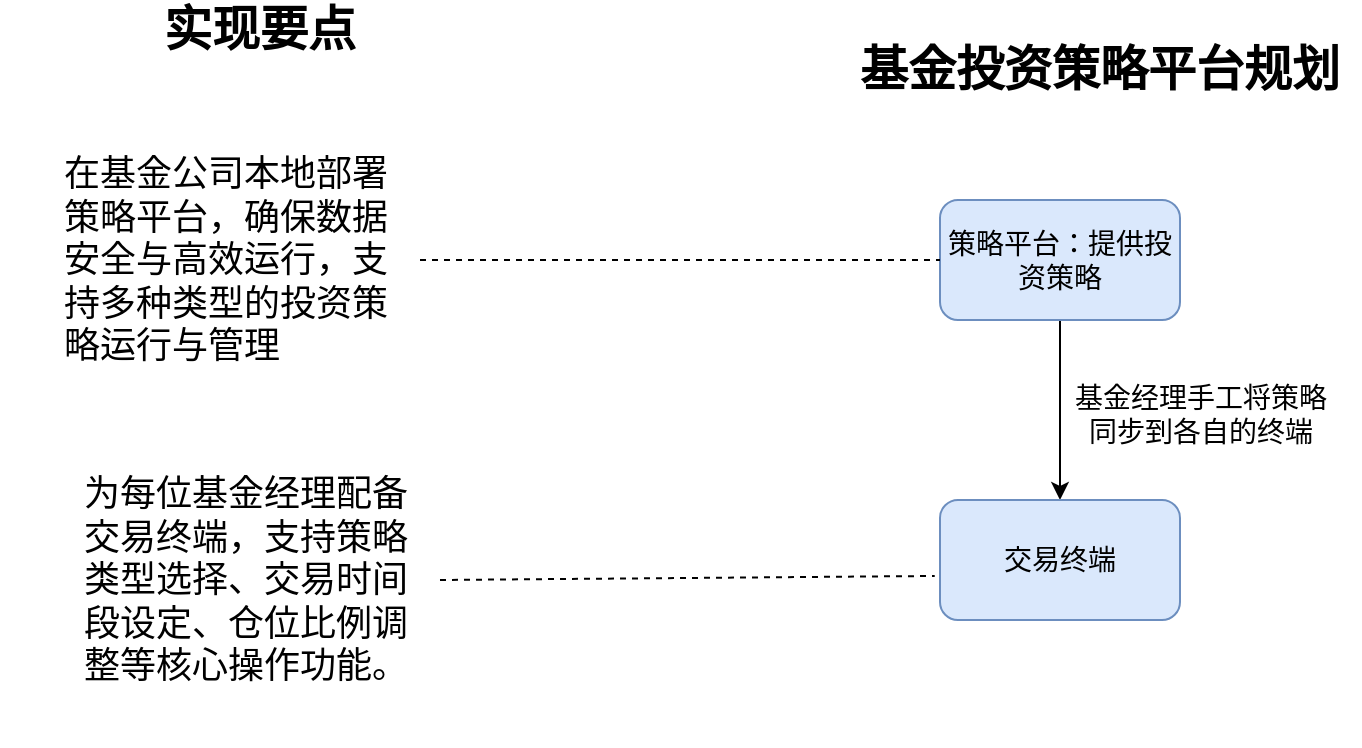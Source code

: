<mxfile version="26.2.9">
  <diagram name="第 1 页" id="C2s2GQ9QpMTDG4sn4nTJ">
    <mxGraphModel dx="2106" dy="2191" grid="1" gridSize="10" guides="1" tooltips="1" connect="1" arrows="1" fold="1" page="1" pageScale="1" pageWidth="827" pageHeight="1169" math="0" shadow="0">
      <root>
        <mxCell id="0" />
        <mxCell id="1" parent="0" />
        <mxCell id="XIK3aIZI7pEMBTjQCiah-1" value="基金投资策略平台规划" style="text;html=1;align=center;verticalAlign=middle;whiteSpace=wrap;rounded=0;fontSize=24;fontStyle=1" vertex="1" parent="1">
          <mxGeometry x="290" y="-1110" width="260" height="30" as="geometry" />
        </mxCell>
        <mxCell id="XIK3aIZI7pEMBTjQCiah-13" value="" style="edgeStyle=orthogonalEdgeStyle;rounded=0;orthogonalLoop=1;jettySize=auto;html=1;" edge="1" parent="1" source="XIK3aIZI7pEMBTjQCiah-3" target="XIK3aIZI7pEMBTjQCiah-8">
          <mxGeometry relative="1" as="geometry" />
        </mxCell>
        <mxCell id="XIK3aIZI7pEMBTjQCiah-14" value="&lt;font style=&quot;font-size: 14px;&quot;&gt;基金经理手工将策略&lt;br&gt;同步到各自的终端&lt;/font&gt;" style="edgeLabel;html=1;align=center;verticalAlign=middle;resizable=0;points=[];" vertex="1" connectable="0" parent="XIK3aIZI7pEMBTjQCiah-13">
          <mxGeometry x="0.037" y="4" relative="1" as="geometry">
            <mxPoint x="66" as="offset" />
          </mxGeometry>
        </mxCell>
        <mxCell id="XIK3aIZI7pEMBTjQCiah-3" value="策略平台：提供投资策略" style="rounded=1;whiteSpace=wrap;html=1;fontSize=14;glass=0;strokeWidth=1;shadow=0;fillColor=#dae8fc;strokeColor=#6c8ebf;" vertex="1" parent="1">
          <mxGeometry x="340" y="-1030" width="120" height="60" as="geometry" />
        </mxCell>
        <mxCell id="XIK3aIZI7pEMBTjQCiah-4" value="&lt;h1 style=&quot;margin-top: 0px;&quot;&gt;&lt;span style=&quot;font-weight: 400;&quot;&gt;在基金公司本地部署策略平台，确保数据安全与高效运行，支持多种类型的投资策略运行与管理&lt;/span&gt;&lt;/h1&gt;" style="text;html=1;whiteSpace=wrap;overflow=hidden;rounded=0;fontSize=9;" vertex="1" parent="1">
          <mxGeometry x="-100" y="-1060" width="180" height="120" as="geometry" />
        </mxCell>
        <mxCell id="XIK3aIZI7pEMBTjQCiah-5" value="" style="endArrow=none;dashed=1;html=1;rounded=0;exitX=1;exitY=0.5;exitDx=0;exitDy=0;entryX=0;entryY=0.5;entryDx=0;entryDy=0;" edge="1" parent="1" source="XIK3aIZI7pEMBTjQCiah-4" target="XIK3aIZI7pEMBTjQCiah-3">
          <mxGeometry width="50" height="50" relative="1" as="geometry">
            <mxPoint x="80" y="-1009.17" as="sourcePoint" />
            <mxPoint x="340" y="-1010.83" as="targetPoint" />
          </mxGeometry>
        </mxCell>
        <mxCell id="XIK3aIZI7pEMBTjQCiah-6" value="实现要点" style="text;html=1;align=center;verticalAlign=middle;whiteSpace=wrap;rounded=0;fontSize=24;fontStyle=1" vertex="1" parent="1">
          <mxGeometry x="-130" y="-1130" width="260" height="30" as="geometry" />
        </mxCell>
        <mxCell id="XIK3aIZI7pEMBTjQCiah-8" value="交易终端" style="rounded=1;whiteSpace=wrap;html=1;fontSize=14;glass=0;strokeWidth=1;shadow=0;fillColor=#dae8fc;strokeColor=#6c8ebf;" vertex="1" parent="1">
          <mxGeometry x="340" y="-880" width="120" height="60" as="geometry" />
        </mxCell>
        <mxCell id="XIK3aIZI7pEMBTjQCiah-10" value="&lt;h1 style=&quot;margin-top: 0px;&quot;&gt;&lt;br&gt;&lt;/h1&gt;" style="text;html=1;whiteSpace=wrap;overflow=hidden;rounded=0;" vertex="1" parent="1">
          <mxGeometry x="-80" y="-880" width="180" height="120" as="geometry" />
        </mxCell>
        <mxCell id="XIK3aIZI7pEMBTjQCiah-11" value="&lt;h1 style=&quot;margin-top: 0px;&quot;&gt;&lt;span style=&quot;font-weight: 400;&quot;&gt;为每位基金经理配备交易终端，支持策略类型选择、交易时间段设定、仓位比例调整等核心操作功能。&lt;/span&gt;&lt;/h1&gt;&lt;div&gt;&lt;br&gt;&lt;/div&gt;" style="text;html=1;whiteSpace=wrap;overflow=hidden;rounded=0;fontSize=9;" vertex="1" parent="1">
          <mxGeometry x="-90" y="-900" width="180" height="120" as="geometry" />
        </mxCell>
        <mxCell id="XIK3aIZI7pEMBTjQCiah-12" value="" style="endArrow=none;dashed=1;html=1;rounded=0;exitX=1;exitY=0.5;exitDx=0;exitDy=0;entryX=-0.022;entryY=0.633;entryDx=0;entryDy=0;entryPerimeter=0;" edge="1" parent="1" source="XIK3aIZI7pEMBTjQCiah-11" target="XIK3aIZI7pEMBTjQCiah-8">
          <mxGeometry width="50" height="50" relative="1" as="geometry">
            <mxPoint x="300" y="-810" as="sourcePoint" />
            <mxPoint x="350" y="-860" as="targetPoint" />
          </mxGeometry>
        </mxCell>
      </root>
    </mxGraphModel>
  </diagram>
</mxfile>
